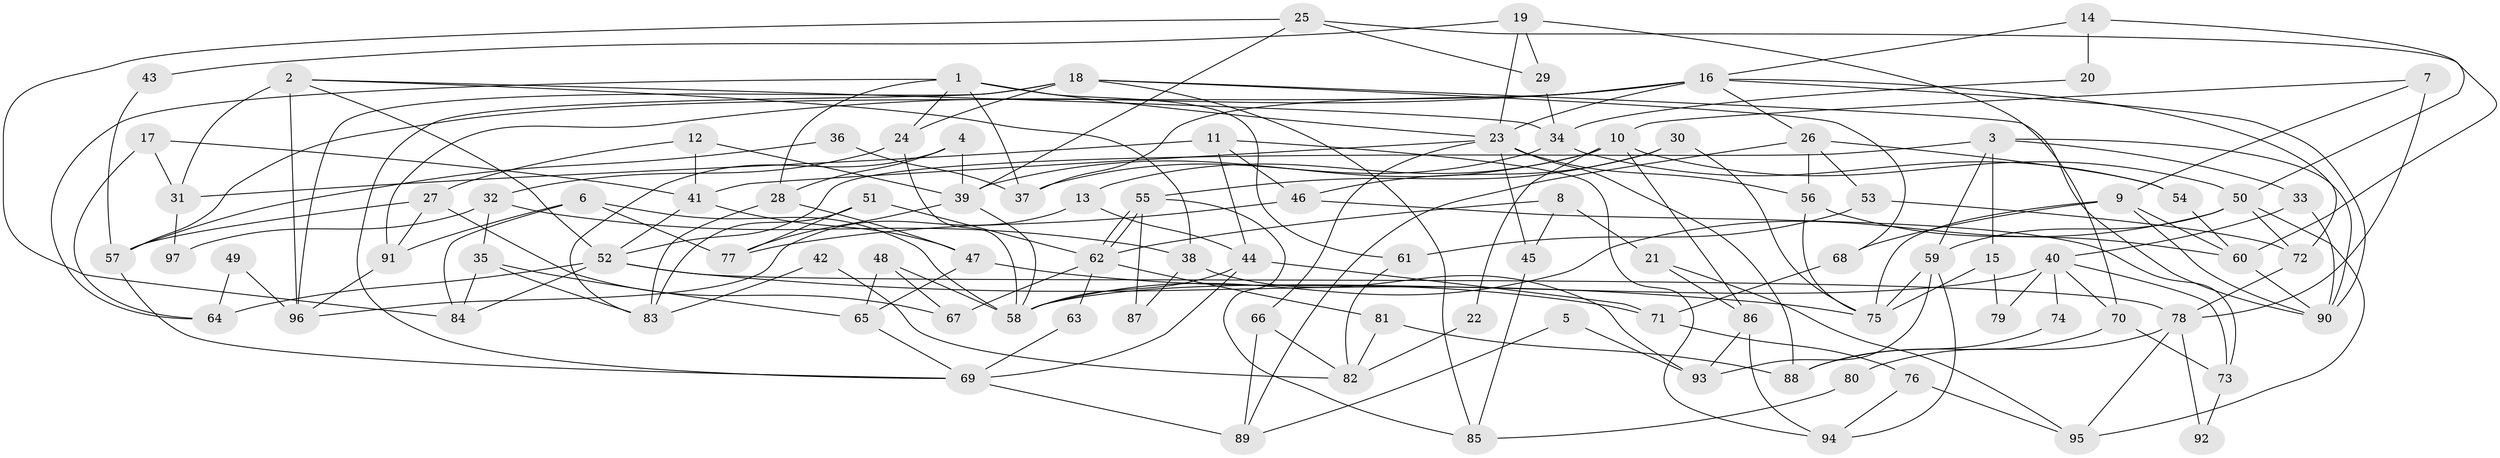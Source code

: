 // coarse degree distribution, {13: 0.02564102564102564, 7: 0.1282051282051282, 12: 0.05128205128205128, 5: 0.07692307692307693, 9: 0.07692307692307693, 10: 0.05128205128205128, 6: 0.1794871794871795, 3: 0.15384615384615385, 4: 0.1282051282051282, 8: 0.05128205128205128, 2: 0.07692307692307693}
// Generated by graph-tools (version 1.1) at 2025/50/03/04/25 22:50:57]
// undirected, 97 vertices, 194 edges
graph export_dot {
  node [color=gray90,style=filled];
  1;
  2;
  3;
  4;
  5;
  6;
  7;
  8;
  9;
  10;
  11;
  12;
  13;
  14;
  15;
  16;
  17;
  18;
  19;
  20;
  21;
  22;
  23;
  24;
  25;
  26;
  27;
  28;
  29;
  30;
  31;
  32;
  33;
  34;
  35;
  36;
  37;
  38;
  39;
  40;
  41;
  42;
  43;
  44;
  45;
  46;
  47;
  48;
  49;
  50;
  51;
  52;
  53;
  54;
  55;
  56;
  57;
  58;
  59;
  60;
  61;
  62;
  63;
  64;
  65;
  66;
  67;
  68;
  69;
  70;
  71;
  72;
  73;
  74;
  75;
  76;
  77;
  78;
  79;
  80;
  81;
  82;
  83;
  84;
  85;
  86;
  87;
  88;
  89;
  90;
  91;
  92;
  93;
  94;
  95;
  96;
  97;
  1 -- 37;
  1 -- 23;
  1 -- 24;
  1 -- 28;
  1 -- 61;
  1 -- 64;
  2 -- 38;
  2 -- 31;
  2 -- 34;
  2 -- 52;
  2 -- 96;
  3 -- 52;
  3 -- 59;
  3 -- 15;
  3 -- 33;
  3 -- 90;
  4 -- 39;
  4 -- 28;
  4 -- 83;
  5 -- 93;
  5 -- 89;
  6 -- 91;
  6 -- 84;
  6 -- 58;
  6 -- 77;
  7 -- 9;
  7 -- 10;
  7 -- 78;
  8 -- 62;
  8 -- 45;
  8 -- 21;
  9 -- 60;
  9 -- 90;
  9 -- 68;
  9 -- 75;
  10 -- 39;
  10 -- 13;
  10 -- 22;
  10 -- 50;
  10 -- 86;
  11 -- 44;
  11 -- 94;
  11 -- 31;
  11 -- 46;
  12 -- 27;
  12 -- 39;
  12 -- 41;
  13 -- 44;
  13 -- 96;
  14 -- 16;
  14 -- 50;
  14 -- 20;
  15 -- 75;
  15 -- 79;
  16 -- 90;
  16 -- 26;
  16 -- 23;
  16 -- 37;
  16 -- 57;
  16 -- 72;
  16 -- 91;
  17 -- 41;
  17 -- 64;
  17 -- 31;
  18 -- 96;
  18 -- 68;
  18 -- 24;
  18 -- 69;
  18 -- 85;
  18 -- 90;
  19 -- 23;
  19 -- 70;
  19 -- 29;
  19 -- 43;
  20 -- 34;
  21 -- 95;
  21 -- 86;
  22 -- 82;
  23 -- 41;
  23 -- 45;
  23 -- 56;
  23 -- 66;
  23 -- 88;
  24 -- 32;
  24 -- 58;
  25 -- 60;
  25 -- 29;
  25 -- 39;
  25 -- 84;
  26 -- 53;
  26 -- 56;
  26 -- 54;
  26 -- 89;
  27 -- 57;
  27 -- 67;
  27 -- 91;
  28 -- 47;
  28 -- 83;
  29 -- 34;
  30 -- 46;
  30 -- 75;
  30 -- 55;
  31 -- 97;
  32 -- 35;
  32 -- 38;
  32 -- 97;
  33 -- 90;
  33 -- 40;
  34 -- 54;
  34 -- 37;
  35 -- 83;
  35 -- 84;
  35 -- 65;
  36 -- 57;
  36 -- 37;
  38 -- 93;
  38 -- 87;
  39 -- 58;
  39 -- 77;
  40 -- 58;
  40 -- 70;
  40 -- 73;
  40 -- 74;
  40 -- 79;
  41 -- 52;
  41 -- 47;
  42 -- 82;
  42 -- 83;
  43 -- 57;
  44 -- 71;
  44 -- 58;
  44 -- 69;
  45 -- 85;
  46 -- 77;
  46 -- 73;
  47 -- 65;
  47 -- 71;
  48 -- 58;
  48 -- 65;
  48 -- 67;
  49 -- 96;
  49 -- 64;
  50 -- 58;
  50 -- 59;
  50 -- 72;
  50 -- 95;
  51 -- 83;
  51 -- 77;
  51 -- 62;
  52 -- 78;
  52 -- 64;
  52 -- 75;
  52 -- 84;
  53 -- 72;
  53 -- 61;
  54 -- 60;
  55 -- 62;
  55 -- 62;
  55 -- 85;
  55 -- 87;
  56 -- 75;
  56 -- 60;
  57 -- 69;
  59 -- 75;
  59 -- 93;
  59 -- 94;
  60 -- 90;
  61 -- 82;
  62 -- 63;
  62 -- 67;
  62 -- 81;
  63 -- 69;
  65 -- 69;
  66 -- 89;
  66 -- 82;
  68 -- 71;
  69 -- 89;
  70 -- 73;
  70 -- 88;
  71 -- 76;
  72 -- 78;
  73 -- 92;
  74 -- 88;
  76 -- 95;
  76 -- 94;
  78 -- 80;
  78 -- 92;
  78 -- 95;
  80 -- 85;
  81 -- 88;
  81 -- 82;
  86 -- 93;
  86 -- 94;
  91 -- 96;
}
